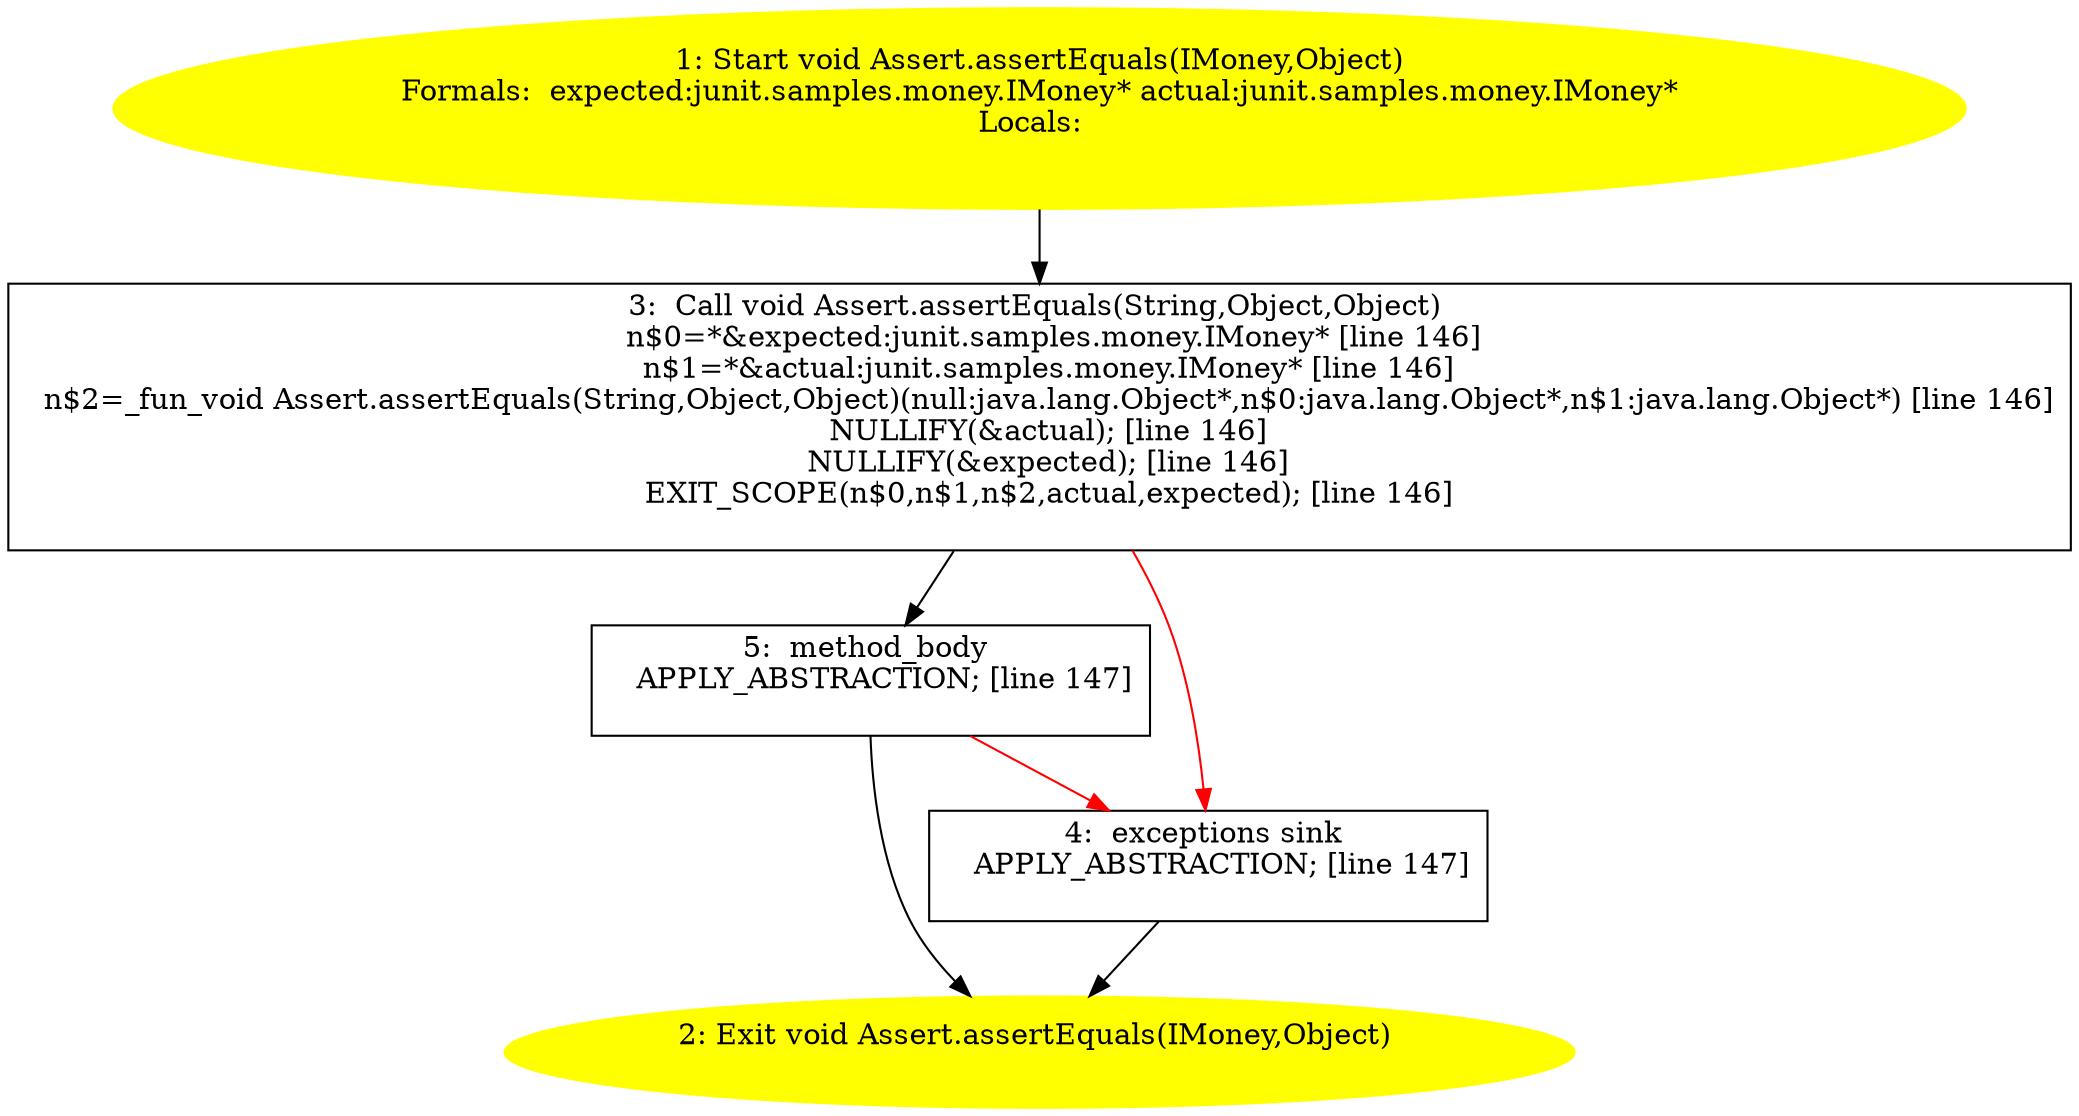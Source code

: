 /* @generated */
digraph cfg {
"org.junit.Assert.assertEquals(junit.samples.money.IMoney,java.lang.Object):void.1913969cf57f60f47211c0adf23eb4b6_1" [label="1: Start void Assert.assertEquals(IMoney,Object)\nFormals:  expected:junit.samples.money.IMoney* actual:junit.samples.money.IMoney*\nLocals:  \n  " color=yellow style=filled]
	

	 "org.junit.Assert.assertEquals(junit.samples.money.IMoney,java.lang.Object):void.1913969cf57f60f47211c0adf23eb4b6_1" -> "org.junit.Assert.assertEquals(junit.samples.money.IMoney,java.lang.Object):void.1913969cf57f60f47211c0adf23eb4b6_3" ;
"org.junit.Assert.assertEquals(junit.samples.money.IMoney,java.lang.Object):void.1913969cf57f60f47211c0adf23eb4b6_2" [label="2: Exit void Assert.assertEquals(IMoney,Object) \n  " color=yellow style=filled]
	

"org.junit.Assert.assertEquals(junit.samples.money.IMoney,java.lang.Object):void.1913969cf57f60f47211c0adf23eb4b6_3" [label="3:  Call void Assert.assertEquals(String,Object,Object) \n   n$0=*&expected:junit.samples.money.IMoney* [line 146]\n  n$1=*&actual:junit.samples.money.IMoney* [line 146]\n  n$2=_fun_void Assert.assertEquals(String,Object,Object)(null:java.lang.Object*,n$0:java.lang.Object*,n$1:java.lang.Object*) [line 146]\n  NULLIFY(&actual); [line 146]\n  NULLIFY(&expected); [line 146]\n  EXIT_SCOPE(n$0,n$1,n$2,actual,expected); [line 146]\n " shape="box"]
	

	 "org.junit.Assert.assertEquals(junit.samples.money.IMoney,java.lang.Object):void.1913969cf57f60f47211c0adf23eb4b6_3" -> "org.junit.Assert.assertEquals(junit.samples.money.IMoney,java.lang.Object):void.1913969cf57f60f47211c0adf23eb4b6_5" ;
	 "org.junit.Assert.assertEquals(junit.samples.money.IMoney,java.lang.Object):void.1913969cf57f60f47211c0adf23eb4b6_3" -> "org.junit.Assert.assertEquals(junit.samples.money.IMoney,java.lang.Object):void.1913969cf57f60f47211c0adf23eb4b6_4" [color="red" ];
"org.junit.Assert.assertEquals(junit.samples.money.IMoney,java.lang.Object):void.1913969cf57f60f47211c0adf23eb4b6_4" [label="4:  exceptions sink \n   APPLY_ABSTRACTION; [line 147]\n " shape="box"]
	

	 "org.junit.Assert.assertEquals(junit.samples.money.IMoney,java.lang.Object):void.1913969cf57f60f47211c0adf23eb4b6_4" -> "org.junit.Assert.assertEquals(junit.samples.money.IMoney,java.lang.Object):void.1913969cf57f60f47211c0adf23eb4b6_2" ;
"org.junit.Assert.assertEquals(junit.samples.money.IMoney,java.lang.Object):void.1913969cf57f60f47211c0adf23eb4b6_5" [label="5:  method_body \n   APPLY_ABSTRACTION; [line 147]\n " shape="box"]
	

	 "org.junit.Assert.assertEquals(junit.samples.money.IMoney,java.lang.Object):void.1913969cf57f60f47211c0adf23eb4b6_5" -> "org.junit.Assert.assertEquals(junit.samples.money.IMoney,java.lang.Object):void.1913969cf57f60f47211c0adf23eb4b6_2" ;
	 "org.junit.Assert.assertEquals(junit.samples.money.IMoney,java.lang.Object):void.1913969cf57f60f47211c0adf23eb4b6_5" -> "org.junit.Assert.assertEquals(junit.samples.money.IMoney,java.lang.Object):void.1913969cf57f60f47211c0adf23eb4b6_4" [color="red" ];
}
